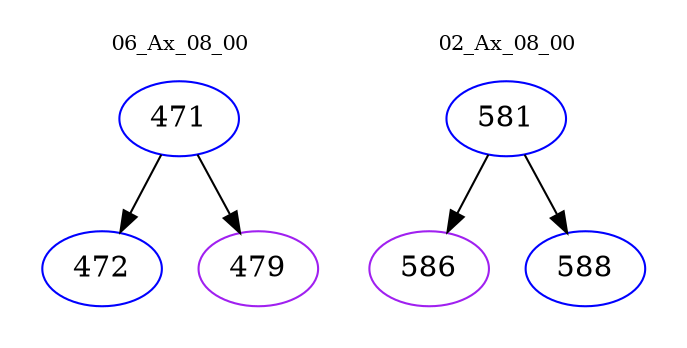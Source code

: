 digraph{
subgraph cluster_0 {
color = white
label = "06_Ax_08_00";
fontsize=10;
T0_471 [label="471", color="blue"]
T0_471 -> T0_472 [color="black"]
T0_472 [label="472", color="blue"]
T0_471 -> T0_479 [color="black"]
T0_479 [label="479", color="purple"]
}
subgraph cluster_1 {
color = white
label = "02_Ax_08_00";
fontsize=10;
T1_581 [label="581", color="blue"]
T1_581 -> T1_586 [color="black"]
T1_586 [label="586", color="purple"]
T1_581 -> T1_588 [color="black"]
T1_588 [label="588", color="blue"]
}
}
